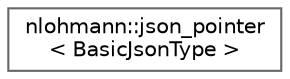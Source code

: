 digraph "Graphical Class Hierarchy"
{
 // LATEX_PDF_SIZE
  bgcolor="transparent";
  edge [fontname=Helvetica,fontsize=10,labelfontname=Helvetica,labelfontsize=10];
  node [fontname=Helvetica,fontsize=10,shape=box,height=0.2,width=0.4];
  rankdir="LR";
  Node0 [id="Node000000",label="nlohmann::json_pointer\l\< BasicJsonType \>",height=0.2,width=0.4,color="grey40", fillcolor="white", style="filled",URL="$classnlohmann_1_1json__pointer.html",tooltip="JSON Pointer defines a string syntax for identifying a specific value within a JSON document."];
}
